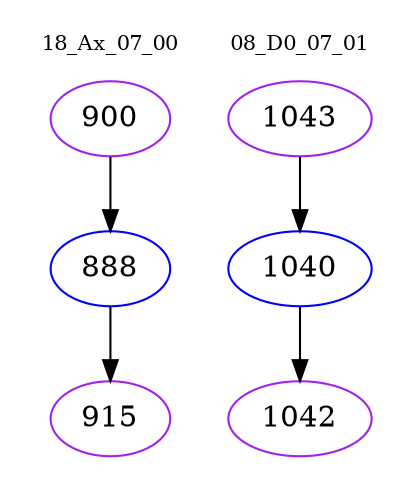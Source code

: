 digraph{
subgraph cluster_0 {
color = white
label = "18_Ax_07_00";
fontsize=10;
T0_900 [label="900", color="purple"]
T0_900 -> T0_888 [color="black"]
T0_888 [label="888", color="blue"]
T0_888 -> T0_915 [color="black"]
T0_915 [label="915", color="purple"]
}
subgraph cluster_1 {
color = white
label = "08_D0_07_01";
fontsize=10;
T1_1043 [label="1043", color="purple"]
T1_1043 -> T1_1040 [color="black"]
T1_1040 [label="1040", color="blue"]
T1_1040 -> T1_1042 [color="black"]
T1_1042 [label="1042", color="purple"]
}
}
